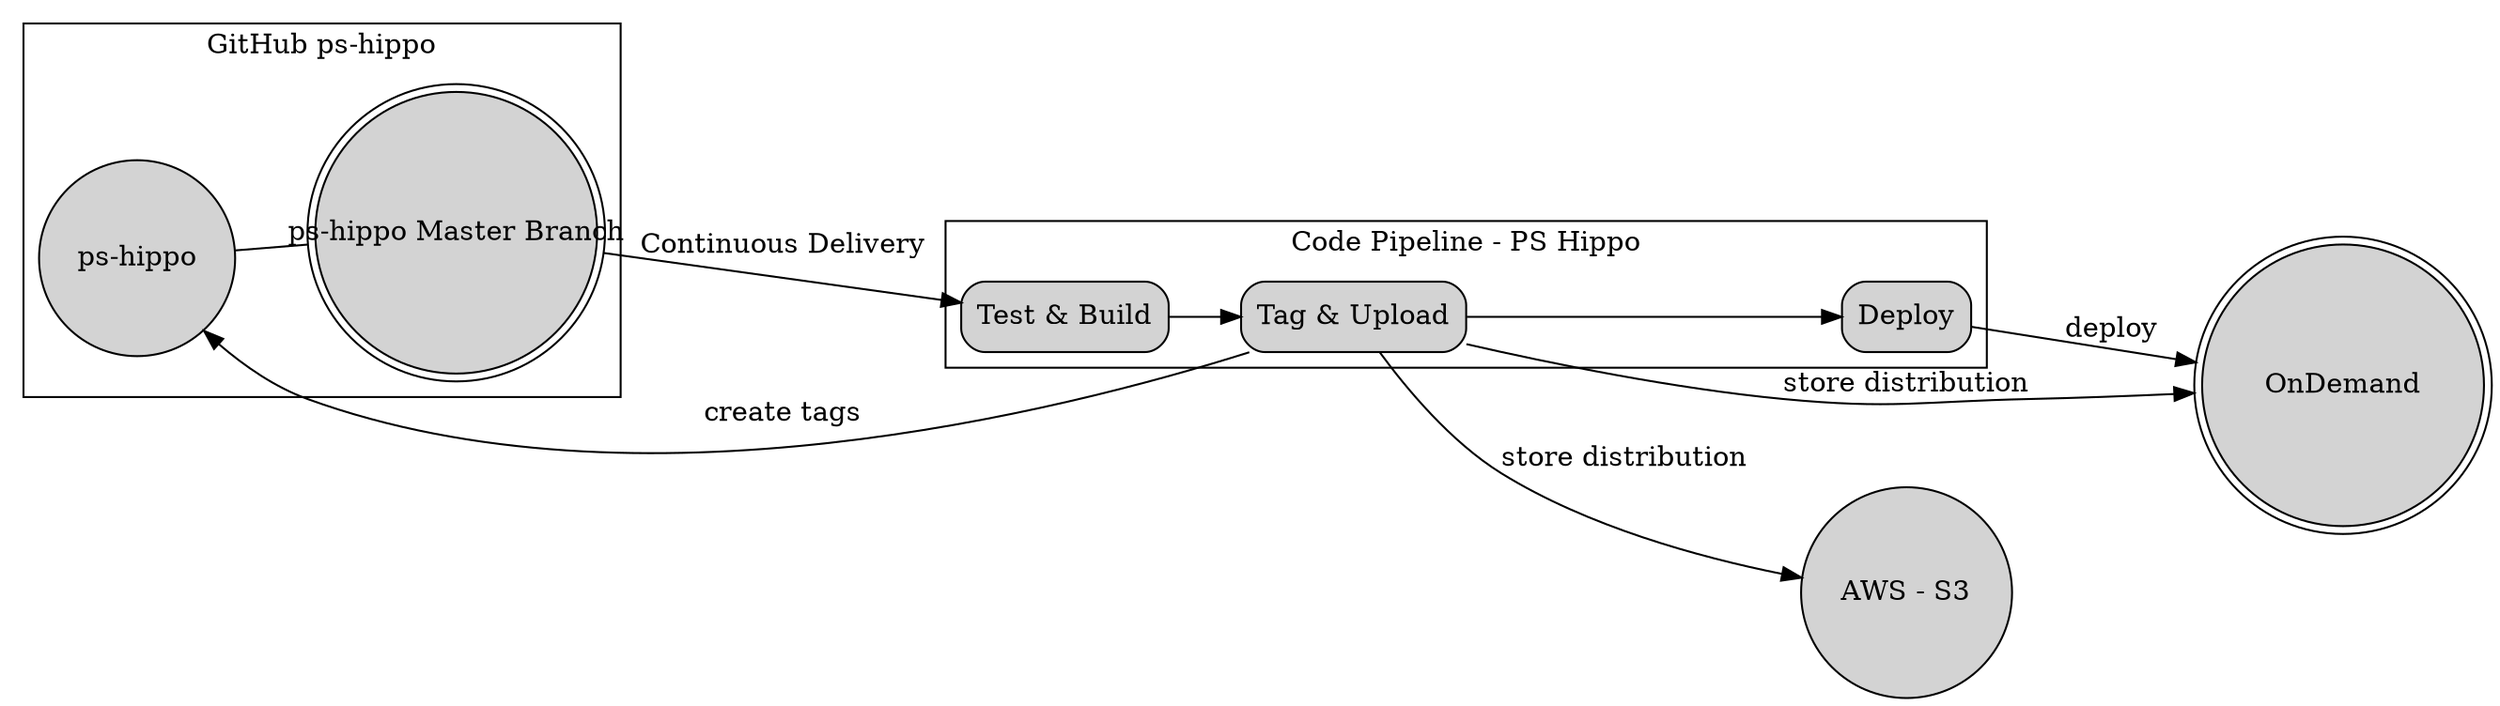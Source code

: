 digraph G {
	rankdir=LR;
	layout=dot
	overlap=false
	rank=max

	node [shape=doublecircle, style="filled" ];
	"ps-hippo Master Branch" [fixedsize=true, width=2];
	OnDemand [fixedsize=true, width=2];
	node [shape=circle, style="rounded,filled" ];

	subgraph cluster_github {
		node [shape="circle"]; "ps-hippo";
		node [shape="box"];
		label = "GitHub ps-hippo";

		"ps-hippo" -> { "ps-hippo Master Branch" } [dir=none];
	}

	subgraph cluster_pipeline {
		rankdir=BT;
		node [shape="box"];
		label = "Code Pipeline - PS Hippo";

		"Test & Build" -> "Tag & Upload" -> Deploy;
	}

	"ps-hippo Master Branch" -> "Test & Build" [ label = "Continuous Delivery" ];
	"Tag & Upload" -> "ps-hippo" [ label = "create tags" ];
	"Tag & Upload" -> "AWS - S3" [ label = "store distribution" ];
	"Tag & Upload" -> OnDemand [ label = "store distribution" ];
	Deploy -> OnDemand [ label = "deploy" ];
}
